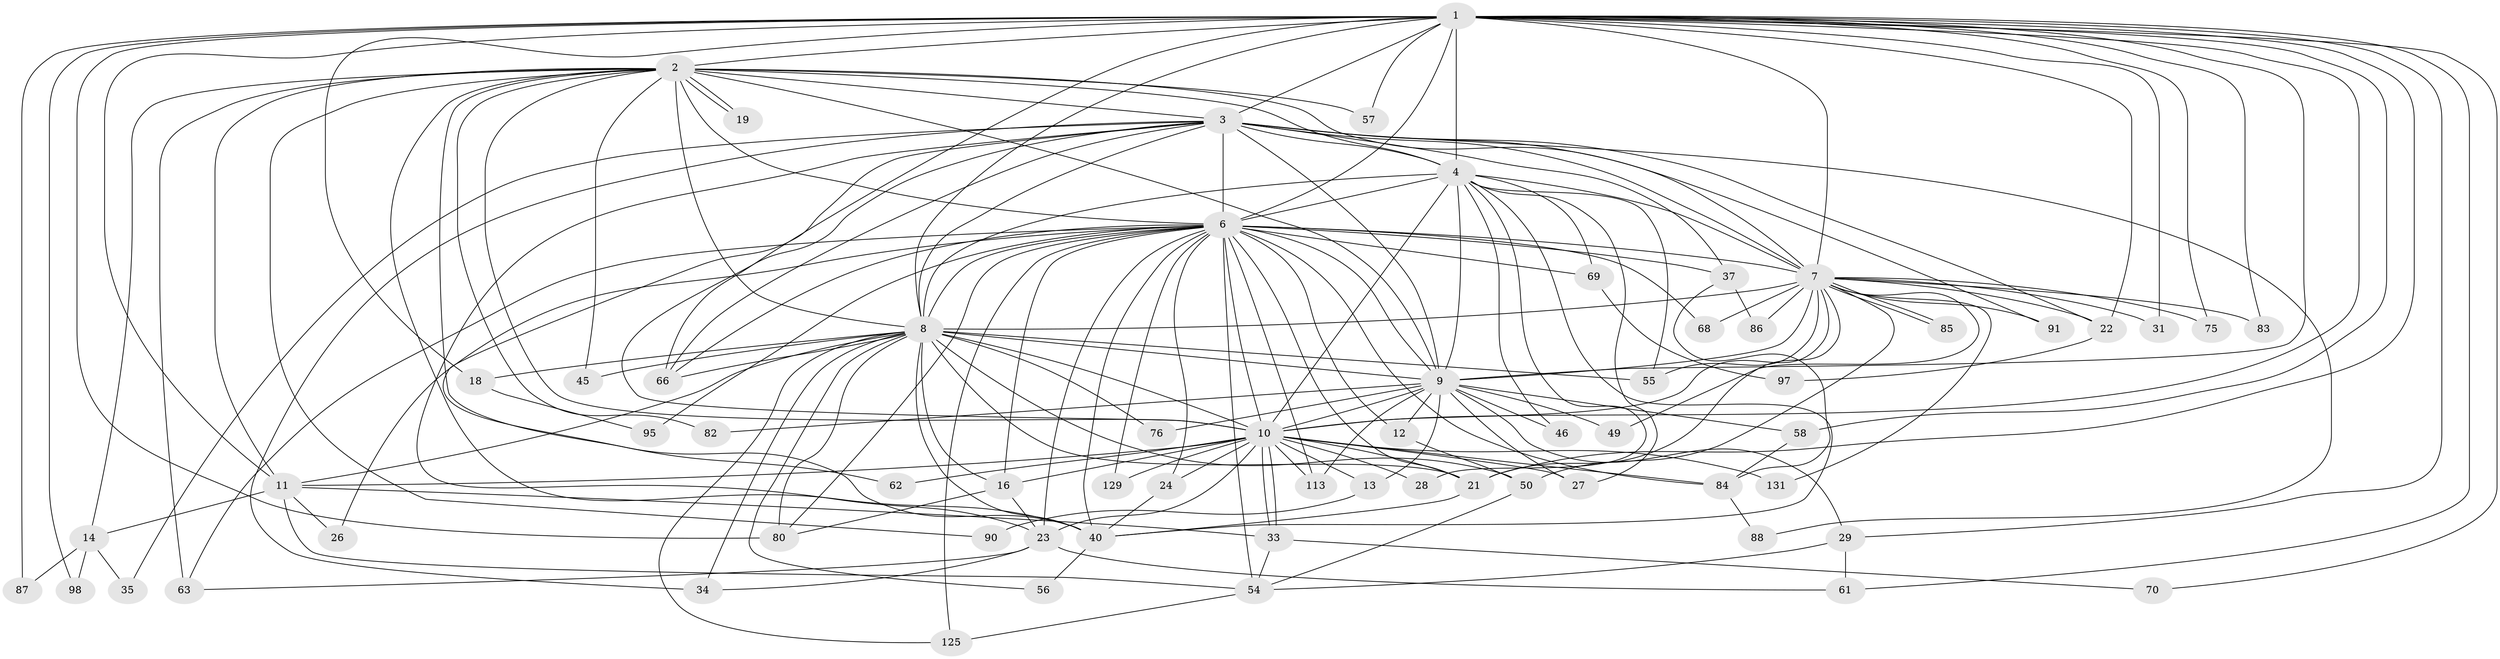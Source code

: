 // original degree distribution, {26: 0.015267175572519083, 18: 0.007633587786259542, 19: 0.007633587786259542, 14: 0.007633587786259542, 16: 0.007633587786259542, 37: 0.007633587786259542, 24: 0.007633587786259542, 28: 0.007633587786259542, 31: 0.007633587786259542, 9: 0.007633587786259542, 3: 0.1984732824427481, 5: 0.03816793893129771, 4: 0.09923664122137404, 2: 0.549618320610687, 7: 0.007633587786259542, 8: 0.007633587786259542, 6: 0.015267175572519083}
// Generated by graph-tools (version 1.1) at 2025/13/03/09/25 04:13:59]
// undirected, 65 vertices, 180 edges
graph export_dot {
graph [start="1"]
  node [color=gray90,style=filled];
  1;
  2 [super="+15"];
  3 [super="+93"];
  4 [super="+101+89+71+5+96"];
  6 [super="+44"];
  7 [super="+36"];
  8 [super="+60+100+30"];
  9;
  10 [super="+81+17+51+59+20"];
  11 [super="+99"];
  12;
  13;
  14;
  16;
  18;
  19;
  21 [super="+94+25"];
  22 [super="+47"];
  23 [super="+110+116"];
  24 [super="+38"];
  26;
  27 [super="+64"];
  28;
  29;
  31;
  33 [super="+42+92"];
  34;
  35;
  37;
  40 [super="+127+122"];
  45;
  46;
  49;
  50 [super="+111+118+115"];
  54 [super="+65"];
  55 [super="+77"];
  56;
  57;
  58;
  61 [super="+72"];
  62;
  63 [super="+74"];
  66 [super="+73+79"];
  68;
  69;
  70;
  75;
  76;
  80 [super="+102"];
  82;
  83;
  84 [super="+117"];
  85;
  86;
  87;
  88;
  90;
  91;
  95;
  97;
  98;
  113 [super="+119"];
  125;
  129;
  131;
  1 -- 2;
  1 -- 3;
  1 -- 4 [weight=2];
  1 -- 6;
  1 -- 7;
  1 -- 8 [weight=2];
  1 -- 9;
  1 -- 10;
  1 -- 11;
  1 -- 18;
  1 -- 22;
  1 -- 29;
  1 -- 31;
  1 -- 57;
  1 -- 58;
  1 -- 61;
  1 -- 66;
  1 -- 70;
  1 -- 75;
  1 -- 83;
  1 -- 87;
  1 -- 98;
  1 -- 80;
  1 -- 21;
  2 -- 3 [weight=2];
  2 -- 4 [weight=2];
  2 -- 6 [weight=2];
  2 -- 7;
  2 -- 8 [weight=3];
  2 -- 9;
  2 -- 10 [weight=2];
  2 -- 14;
  2 -- 19;
  2 -- 19;
  2 -- 45;
  2 -- 62;
  2 -- 82;
  2 -- 90;
  2 -- 40;
  2 -- 11;
  2 -- 57;
  2 -- 63;
  3 -- 4 [weight=2];
  3 -- 6;
  3 -- 7;
  3 -- 8;
  3 -- 9;
  3 -- 10;
  3 -- 34;
  3 -- 35;
  3 -- 37;
  3 -- 40;
  3 -- 88;
  3 -- 91;
  3 -- 23;
  3 -- 66;
  3 -- 22;
  4 -- 6 [weight=4];
  4 -- 7 [weight=4];
  4 -- 8 [weight=3];
  4 -- 9 [weight=2];
  4 -- 10 [weight=3];
  4 -- 40;
  4 -- 27;
  4 -- 69;
  4 -- 46;
  4 -- 55;
  4 -- 28;
  6 -- 7 [weight=2];
  6 -- 8 [weight=2];
  6 -- 9 [weight=2];
  6 -- 10 [weight=3];
  6 -- 12;
  6 -- 16;
  6 -- 21 [weight=2];
  6 -- 24;
  6 -- 26;
  6 -- 37;
  6 -- 54;
  6 -- 63;
  6 -- 68;
  6 -- 69;
  6 -- 80;
  6 -- 84;
  6 -- 95;
  6 -- 113;
  6 -- 125;
  6 -- 129;
  6 -- 66;
  6 -- 23;
  6 -- 40;
  7 -- 8;
  7 -- 9 [weight=2];
  7 -- 10;
  7 -- 22;
  7 -- 31;
  7 -- 49;
  7 -- 50;
  7 -- 75;
  7 -- 83;
  7 -- 85;
  7 -- 85;
  7 -- 86;
  7 -- 91;
  7 -- 131;
  7 -- 21;
  7 -- 68;
  7 -- 55;
  8 -- 9 [weight=3];
  8 -- 10 [weight=3];
  8 -- 16;
  8 -- 18;
  8 -- 21;
  8 -- 34;
  8 -- 45;
  8 -- 50 [weight=2];
  8 -- 56;
  8 -- 66;
  8 -- 80;
  8 -- 125;
  8 -- 40;
  8 -- 11;
  8 -- 76;
  8 -- 55;
  9 -- 10 [weight=3];
  9 -- 12;
  9 -- 13;
  9 -- 27 [weight=2];
  9 -- 29;
  9 -- 46;
  9 -- 49;
  9 -- 58;
  9 -- 76;
  9 -- 82;
  9 -- 113;
  10 -- 11 [weight=2];
  10 -- 13;
  10 -- 23;
  10 -- 24 [weight=3];
  10 -- 27;
  10 -- 33 [weight=2];
  10 -- 33;
  10 -- 62;
  10 -- 84;
  10 -- 129;
  10 -- 131;
  10 -- 113;
  10 -- 21;
  10 -- 16;
  10 -- 28;
  11 -- 14;
  11 -- 26;
  11 -- 33;
  11 -- 54;
  12 -- 50;
  13 -- 90;
  14 -- 35;
  14 -- 87;
  14 -- 98;
  16 -- 23;
  16 -- 80;
  18 -- 95;
  21 -- 40;
  22 -- 97;
  23 -- 61;
  23 -- 63;
  23 -- 34;
  24 -- 40;
  29 -- 61;
  29 -- 54;
  33 -- 54;
  33 -- 70;
  37 -- 86;
  37 -- 84;
  40 -- 56;
  50 -- 54;
  54 -- 125;
  58 -- 84;
  69 -- 97;
  84 -- 88;
}

